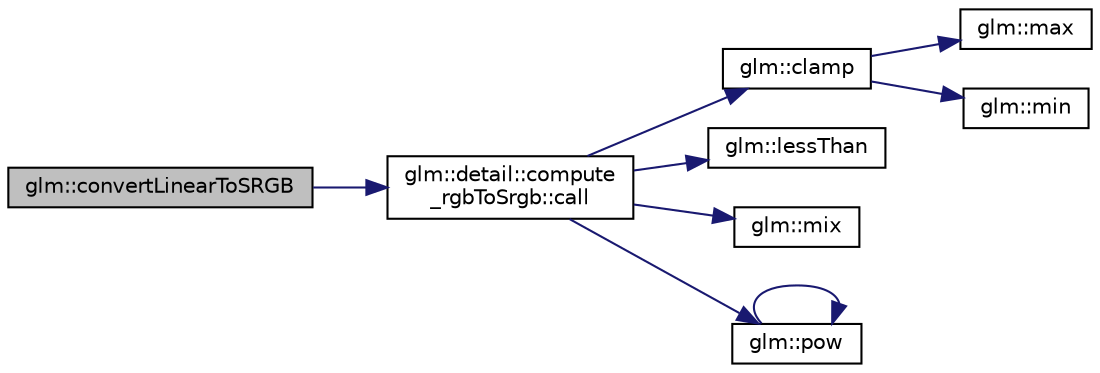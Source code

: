 digraph "glm::convertLinearToSRGB"
{
 // LATEX_PDF_SIZE
  edge [fontname="Helvetica",fontsize="10",labelfontname="Helvetica",labelfontsize="10"];
  node [fontname="Helvetica",fontsize="10",shape=record];
  rankdir="LR";
  Node1 [label="glm::convertLinearToSRGB",height=0.2,width=0.4,color="black", fillcolor="grey75", style="filled", fontcolor="black",tooltip=" "];
  Node1 -> Node2 [color="midnightblue",fontsize="10",style="solid",fontname="Helvetica"];
  Node2 [label="glm::detail::compute\l_rgbToSrgb::call",height=0.2,width=0.4,color="black", fillcolor="white", style="filled",URL="$structglm_1_1detail_1_1compute__rgb_to_srgb.html#a641d15ac773c5b20ad9917ec0ea2974c",tooltip=" "];
  Node2 -> Node3 [color="midnightblue",fontsize="10",style="solid",fontname="Helvetica"];
  Node3 [label="glm::clamp",height=0.2,width=0.4,color="black", fillcolor="white", style="filled",URL="$group__core__func__common.html#ga93bce26c7d80d30a62f5c508f8498a6c",tooltip=" "];
  Node3 -> Node4 [color="midnightblue",fontsize="10",style="solid",fontname="Helvetica"];
  Node4 [label="glm::max",height=0.2,width=0.4,color="black", fillcolor="white", style="filled",URL="$group__core__func__common.html#ga98caa7f95a94c86a86ebce893a45326c",tooltip=" "];
  Node3 -> Node5 [color="midnightblue",fontsize="10",style="solid",fontname="Helvetica"];
  Node5 [label="glm::min",height=0.2,width=0.4,color="black", fillcolor="white", style="filled",URL="$group__core__func__common.html#ga2c2bde1cec025b7ddff83c74a1113719",tooltip=" "];
  Node2 -> Node6 [color="midnightblue",fontsize="10",style="solid",fontname="Helvetica"];
  Node6 [label="glm::lessThan",height=0.2,width=0.4,color="black", fillcolor="white", style="filled",URL="$group__core__func__vector__relational.html#ga6261970937a70b0b747ae0d3ade1c188",tooltip=" "];
  Node2 -> Node7 [color="midnightblue",fontsize="10",style="solid",fontname="Helvetica"];
  Node7 [label="glm::mix",height=0.2,width=0.4,color="black", fillcolor="white", style="filled",URL="$group__core__func__common.html#gadccbaffe46f369cf1a96b2aef92cbfdd",tooltip=" "];
  Node2 -> Node8 [color="midnightblue",fontsize="10",style="solid",fontname="Helvetica"];
  Node8 [label="glm::pow",height=0.2,width=0.4,color="black", fillcolor="white", style="filled",URL="$group__core__func__exponential.html#ga082b332a4b7c6ad1d43e09ff19e214dd",tooltip=" "];
  Node8 -> Node8 [color="midnightblue",fontsize="10",style="solid",fontname="Helvetica"];
}
